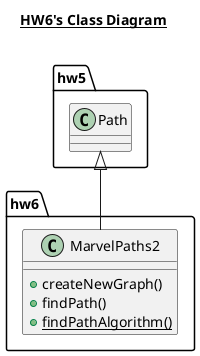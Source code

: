 @startuml

title __HW6's Class Diagram__\n

  namespace hw6 {
    class hw6.MarvelPaths2 {
        + createNewGraph()
        + findPath()
        {static} + findPathAlgorithm()
    }
  }
  

  hw6.MarvelPaths2 -up-|> hw5.Path

@enduml
